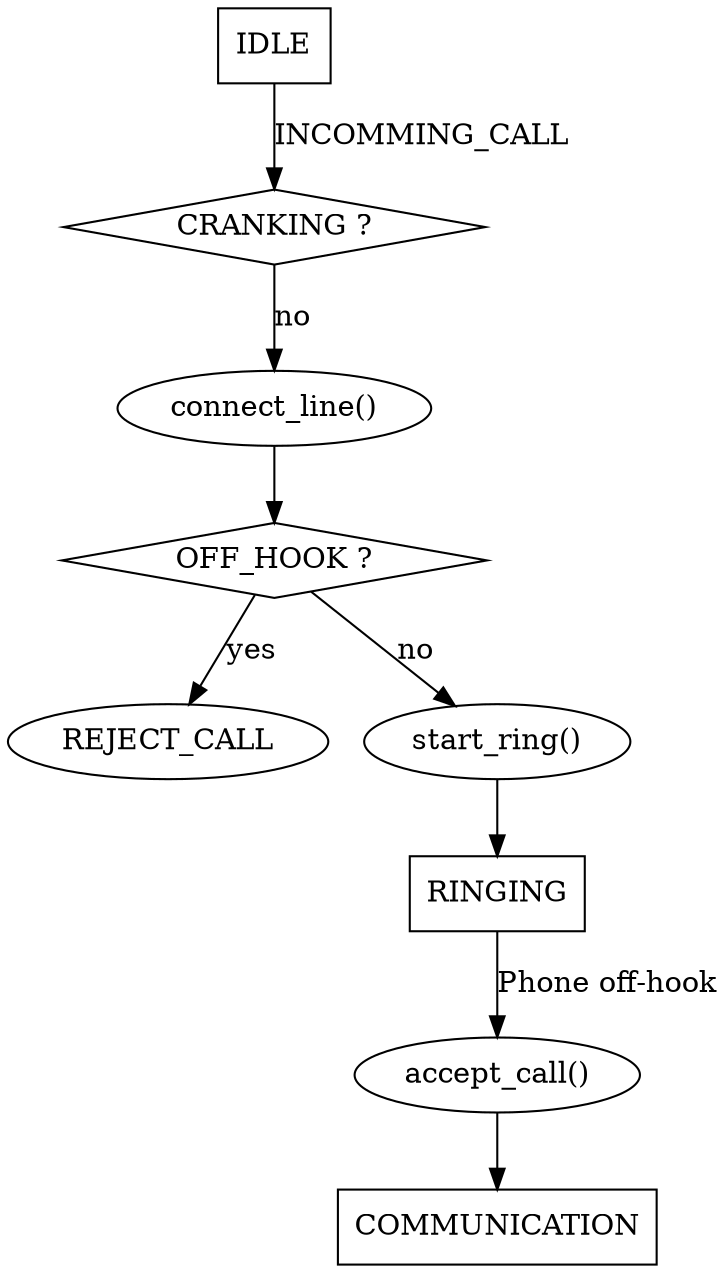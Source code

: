 digraph {
    IDLE->CRANKING[label="INCOMMING_CALL"];
    CRANKING->CONNECT_LINE[label=no];
    CONNECT_LINE -> OFF_HOOK;
    OFF_HOOK -> REJECT_CALL[label=yes];
    OFF_HOOK -> START_RING[label=no];
    START_RING -> RINGING;
    RINGING->ACCEPT_CALL[label="Phone off-hook"]
    ACCEPT_CALL->COMMUNICATION;

    IDLE [label="IDLE", shape=rectangle];
    RINGING [label="RINGING", shape=rectangle];
    COMMUNICATION [label="COMMUNICATION", shape=rectangle];
    CRANKING [label="CRANKING ?", shape=diamond];
    OFF_HOOK [label="OFF_HOOK ?", shape=diamond];
    CONNECT_LINE [label="connect_line()"];
    START_RING [label="start_ring()"];
    ACCEPT_CALL [label="accept_call()"];
}
